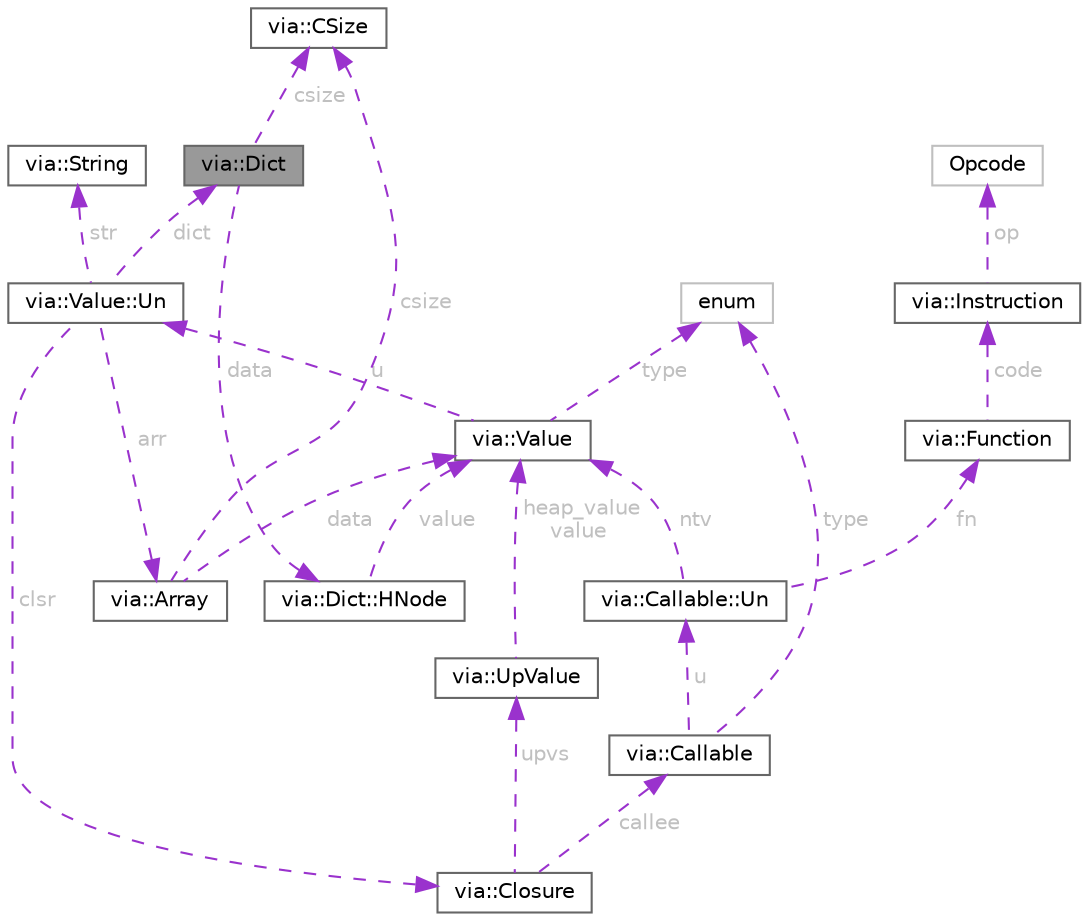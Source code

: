 digraph "via::Dict"
{
 // LATEX_PDF_SIZE
  bgcolor="transparent";
  edge [fontname=Helvetica,fontsize=10,labelfontname=Helvetica,labelfontsize=10];
  node [fontname=Helvetica,fontsize=10,shape=box,height=0.2,width=0.4];
  Node1 [id="Node000001",label="via::Dict",height=0.2,width=0.4,color="gray40", fillcolor="grey60", style="filled", fontcolor="black",tooltip="A dynamically allocated hash table mapping const char* keys to Value objects."];
  Node2 -> Node1 [id="edge21_Node000001_Node000002",dir="back",color="darkorchid3",style="dashed",tooltip=" ",label=" data",fontcolor="grey" ];
  Node2 [id="Node000002",label="via::Dict::HNode",height=0.2,width=0.4,color="gray40", fillcolor="white", style="filled",URL="$structvia_1_1Dict_1_1HNode.html",tooltip="A single key-value entry within the dictionary hash table."];
  Node3 -> Node2 [id="edge22_Node000002_Node000003",dir="back",color="darkorchid3",style="dashed",tooltip=" ",label=" value",fontcolor="grey" ];
  Node3 [id="Node000003",label="via::Value",height=0.2,width=0.4,color="gray40", fillcolor="white", style="filled",URL="$structvia_1_1Value.html",tooltip="Polymorphic tagged union representing any runtime value in via."];
  Node4 -> Node3 [id="edge23_Node000003_Node000004",dir="back",color="darkorchid3",style="dashed",tooltip=" ",label=" type",fontcolor="grey" ];
  Node4 [id="Node000004",label="enum",height=0.2,width=0.4,color="grey75", fillcolor="white", style="filled",tooltip=" "];
  Node5 -> Node3 [id="edge24_Node000003_Node000005",dir="back",color="darkorchid3",style="dashed",tooltip=" ",label=" u",fontcolor="grey" ];
  Node5 [id="Node000005",label="via::Value::Un",height=0.2,width=0.4,color="gray40", fillcolor="white", style="filled",URL="$unionvia_1_1Value_1_1Un.html",tooltip="Holds the actual value for the current tag."];
  Node6 -> Node5 [id="edge25_Node000005_Node000006",dir="back",color="darkorchid3",style="dashed",tooltip=" ",label=" str",fontcolor="grey" ];
  Node6 [id="Node000006",label="via::String",height=0.2,width=0.4,color="gray40", fillcolor="white", style="filled",URL="$structvia_1_1String.html",tooltip="Constant-sized owning string type used in the via runtime."];
  Node7 -> Node5 [id="edge26_Node000005_Node000007",dir="back",color="darkorchid3",style="dashed",tooltip=" ",label=" arr",fontcolor="grey" ];
  Node7 [id="Node000007",label="via::Array",height=0.2,width=0.4,color="gray40", fillcolor="white", style="filled",URL="$structvia_1_1Array.html",tooltip="A growable, dynamically sized array of Value elements."];
  Node3 -> Node7 [id="edge27_Node000007_Node000003",dir="back",color="darkorchid3",style="dashed",tooltip=" ",label=" data",fontcolor="grey" ];
  Node8 -> Node7 [id="edge28_Node000007_Node000008",dir="back",color="darkorchid3",style="dashed",tooltip=" ",label=" csize",fontcolor="grey" ];
  Node8 [id="Node000008",label="via::CSize",height=0.2,width=0.4,color="gray40", fillcolor="white", style="filled",URL="$structvia_1_1CSize.html",tooltip="Small utility size caching structure."];
  Node1 -> Node5 [id="edge29_Node000005_Node000001",dir="back",color="darkorchid3",style="dashed",tooltip=" ",label=" dict",fontcolor="grey" ];
  Node9 -> Node5 [id="edge30_Node000005_Node000009",dir="back",color="darkorchid3",style="dashed",tooltip=" ",label=" clsr",fontcolor="grey" ];
  Node9 [id="Node000009",label="via::Closure",height=0.2,width=0.4,color="gray40", fillcolor="white", style="filled",URL="$structvia_1_1Closure.html",tooltip="Wraps a Callable with its captured upvalues for lexical scoping."];
  Node10 -> Node9 [id="edge31_Node000009_Node000010",dir="back",color="darkorchid3",style="dashed",tooltip=" ",label=" callee",fontcolor="grey" ];
  Node10 [id="Node000010",label="via::Callable",height=0.2,width=0.4,color="gray40", fillcolor="white", style="filled",URL="$structvia_1_1Callable.html",tooltip="Wraps a function-like object, either user-defined or native."];
  Node4 -> Node10 [id="edge32_Node000010_Node000004",dir="back",color="darkorchid3",style="dashed",tooltip=" ",label=" type",fontcolor="grey" ];
  Node11 -> Node10 [id="edge33_Node000010_Node000011",dir="back",color="darkorchid3",style="dashed",tooltip=" ",label=" u",fontcolor="grey" ];
  Node11 [id="Node000011",label="via::Callable::Un",height=0.2,width=0.4,color="gray40", fillcolor="white", style="filled",URL="$unionvia_1_1Callable_1_1Un.html",tooltip="Stores either a pointer to a Function or a NativeFn."];
  Node12 -> Node11 [id="edge34_Node000011_Node000012",dir="back",color="darkorchid3",style="dashed",tooltip=" ",label=" fn",fontcolor="grey" ];
  Node12 [id="Node000012",label="via::Function",height=0.2,width=0.4,color="gray40", fillcolor="white", style="filled",URL="$structvia_1_1Function.html",tooltip="Represents a user-defined via function, including its bytecode and metadata."];
  Node13 -> Node12 [id="edge35_Node000012_Node000013",dir="back",color="darkorchid3",style="dashed",tooltip=" ",label=" code",fontcolor="grey" ];
  Node13 [id="Node000013",label="via::Instruction",height=0.2,width=0.4,color="gray40", fillcolor="white", style="filled",URL="$structvia_1_1Instruction.html",tooltip="Represents a single VM instruction in the Via bytecode format."];
  Node14 -> Node13 [id="edge36_Node000013_Node000014",dir="back",color="darkorchid3",style="dashed",tooltip=" ",label=" op",fontcolor="grey" ];
  Node14 [id="Node000014",label="Opcode",height=0.2,width=0.4,color="grey75", fillcolor="white", style="filled",tooltip=" "];
  Node3 -> Node11 [id="edge37_Node000011_Node000003",dir="back",color="darkorchid3",style="dashed",tooltip=" ",label=" ntv",fontcolor="grey" ];
  Node15 -> Node9 [id="edge38_Node000009_Node000015",dir="back",color="darkorchid3",style="dashed",tooltip=" ",label=" upvs",fontcolor="grey" ];
  Node15 [id="Node000015",label="via::UpValue",height=0.2,width=0.4,color="gray40", fillcolor="white", style="filled",URL="$structvia_1_1UpValue.html",tooltip="Represents a captured variable in a closure."];
  Node3 -> Node15 [id="edge39_Node000015_Node000003",dir="back",color="darkorchid3",style="dashed",tooltip=" ",label=" heap_value\nvalue",fontcolor="grey" ];
  Node8 -> Node1 [id="edge40_Node000001_Node000008",dir="back",color="darkorchid3",style="dashed",tooltip=" ",label=" csize",fontcolor="grey" ];
}
